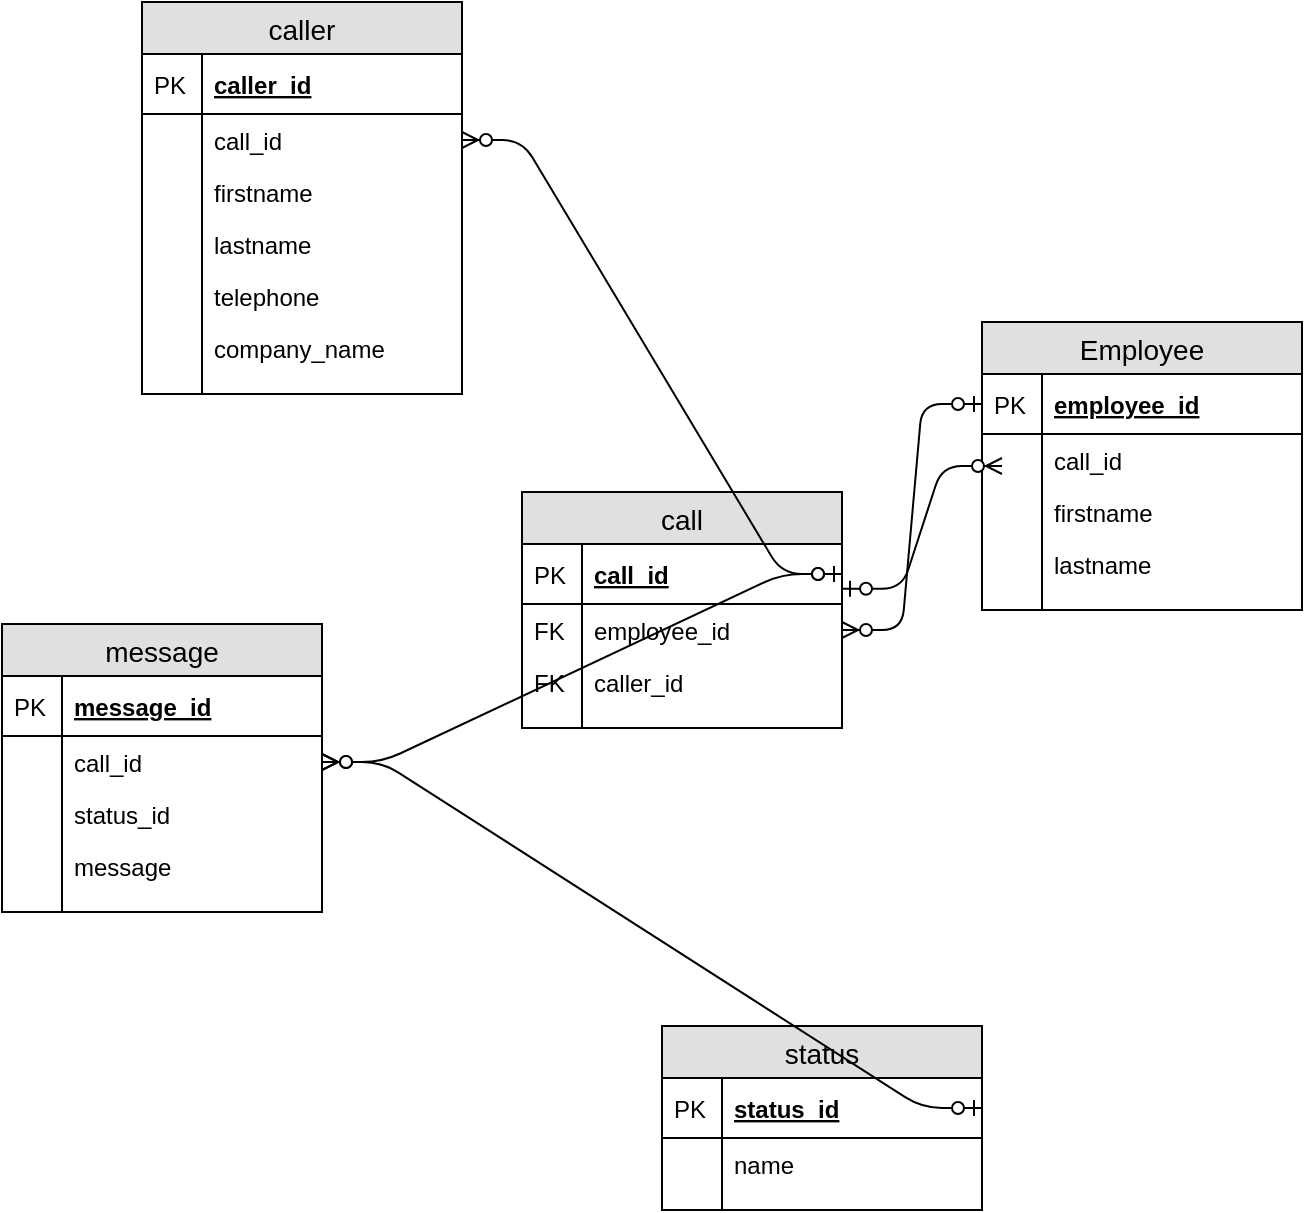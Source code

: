 <mxfile version="10.6.7" type="device"><diagram id="AV-CnAjzcDIENbjxzcxb" name="Page-1"><mxGraphModel dx="1250" dy="582" grid="1" gridSize="10" guides="1" tooltips="1" connect="1" arrows="1" fold="1" page="1" pageScale="1" pageWidth="827" pageHeight="1169" math="0" shadow="0"><root><mxCell id="0"/><mxCell id="1" parent="0"/><mxCell id="7mTjD4HX9KoTbkx4Tdcn-8" value="Employee" style="swimlane;fontStyle=0;childLayout=stackLayout;horizontal=1;startSize=26;fillColor=#e0e0e0;horizontalStack=0;resizeParent=1;resizeParentMax=0;resizeLast=0;collapsible=1;marginBottom=0;swimlaneFillColor=#ffffff;align=center;fontSize=14;" parent="1" vertex="1"><mxGeometry x="540" y="188" width="160" height="144" as="geometry"/></mxCell><mxCell id="7mTjD4HX9KoTbkx4Tdcn-9" value="employee_id" style="shape=partialRectangle;top=0;left=0;right=0;bottom=1;align=left;verticalAlign=middle;fillColor=none;spacingLeft=34;spacingRight=4;overflow=hidden;rotatable=0;points=[[0,0.5],[1,0.5]];portConstraint=eastwest;dropTarget=0;fontStyle=5;fontSize=12;" parent="7mTjD4HX9KoTbkx4Tdcn-8" vertex="1"><mxGeometry y="26" width="160" height="30" as="geometry"/></mxCell><mxCell id="7mTjD4HX9KoTbkx4Tdcn-10" value="PK" style="shape=partialRectangle;top=0;left=0;bottom=0;fillColor=none;align=left;verticalAlign=middle;spacingLeft=4;spacingRight=4;overflow=hidden;rotatable=0;points=[];portConstraint=eastwest;part=1;fontSize=12;" parent="7mTjD4HX9KoTbkx4Tdcn-9" vertex="1" connectable="0"><mxGeometry width="30" height="30" as="geometry"/></mxCell><mxCell id="7mTjD4HX9KoTbkx4Tdcn-11" value="call_id" style="shape=partialRectangle;top=0;left=0;right=0;bottom=0;align=left;verticalAlign=top;fillColor=none;spacingLeft=34;spacingRight=4;overflow=hidden;rotatable=0;points=[[0,0.5],[1,0.5]];portConstraint=eastwest;dropTarget=0;fontSize=12;" parent="7mTjD4HX9KoTbkx4Tdcn-8" vertex="1"><mxGeometry y="56" width="160" height="26" as="geometry"/></mxCell><mxCell id="7mTjD4HX9KoTbkx4Tdcn-12" value="" style="shape=partialRectangle;top=0;left=0;bottom=0;fillColor=none;align=left;verticalAlign=top;spacingLeft=4;spacingRight=4;overflow=hidden;rotatable=0;points=[];portConstraint=eastwest;part=1;fontSize=12;" parent="7mTjD4HX9KoTbkx4Tdcn-11" vertex="1" connectable="0"><mxGeometry width="30" height="26" as="geometry"/></mxCell><mxCell id="7mTjD4HX9KoTbkx4Tdcn-46" value="firstname" style="shape=partialRectangle;top=0;left=0;right=0;bottom=0;align=left;verticalAlign=top;fillColor=none;spacingLeft=34;spacingRight=4;overflow=hidden;rotatable=0;points=[[0,0.5],[1,0.5]];portConstraint=eastwest;dropTarget=0;fontSize=12;" parent="7mTjD4HX9KoTbkx4Tdcn-8" vertex="1"><mxGeometry y="82" width="160" height="26" as="geometry"/></mxCell><mxCell id="7mTjD4HX9KoTbkx4Tdcn-47" value="" style="shape=partialRectangle;top=0;left=0;bottom=0;fillColor=none;align=left;verticalAlign=top;spacingLeft=4;spacingRight=4;overflow=hidden;rotatable=0;points=[];portConstraint=eastwest;part=1;fontSize=12;" parent="7mTjD4HX9KoTbkx4Tdcn-46" vertex="1" connectable="0"><mxGeometry width="30" height="26" as="geometry"/></mxCell><mxCell id="7mTjD4HX9KoTbkx4Tdcn-13" value="lastname" style="shape=partialRectangle;top=0;left=0;right=0;bottom=0;align=left;verticalAlign=top;fillColor=none;spacingLeft=34;spacingRight=4;overflow=hidden;rotatable=0;points=[[0,0.5],[1,0.5]];portConstraint=eastwest;dropTarget=0;fontSize=12;" parent="7mTjD4HX9KoTbkx4Tdcn-8" vertex="1"><mxGeometry y="108" width="160" height="26" as="geometry"/></mxCell><mxCell id="7mTjD4HX9KoTbkx4Tdcn-14" value="" style="shape=partialRectangle;top=0;left=0;bottom=0;fillColor=none;align=left;verticalAlign=top;spacingLeft=4;spacingRight=4;overflow=hidden;rotatable=0;points=[];portConstraint=eastwest;part=1;fontSize=12;" parent="7mTjD4HX9KoTbkx4Tdcn-13" vertex="1" connectable="0"><mxGeometry width="30" height="26" as="geometry"/></mxCell><mxCell id="7mTjD4HX9KoTbkx4Tdcn-17" value="" style="shape=partialRectangle;top=0;left=0;right=0;bottom=0;align=left;verticalAlign=top;fillColor=none;spacingLeft=34;spacingRight=4;overflow=hidden;rotatable=0;points=[[0,0.5],[1,0.5]];portConstraint=eastwest;dropTarget=0;fontSize=12;" parent="7mTjD4HX9KoTbkx4Tdcn-8" vertex="1"><mxGeometry y="134" width="160" height="10" as="geometry"/></mxCell><mxCell id="7mTjD4HX9KoTbkx4Tdcn-18" value="" style="shape=partialRectangle;top=0;left=0;bottom=0;fillColor=none;align=left;verticalAlign=top;spacingLeft=4;spacingRight=4;overflow=hidden;rotatable=0;points=[];portConstraint=eastwest;part=1;fontSize=12;" parent="7mTjD4HX9KoTbkx4Tdcn-17" vertex="1" connectable="0"><mxGeometry width="30" height="10" as="geometry"/></mxCell><mxCell id="7mTjD4HX9KoTbkx4Tdcn-19" value="call" style="swimlane;fontStyle=0;childLayout=stackLayout;horizontal=1;startSize=26;fillColor=#e0e0e0;horizontalStack=0;resizeParent=1;resizeParentMax=0;resizeLast=0;collapsible=1;marginBottom=0;swimlaneFillColor=#ffffff;align=center;fontSize=14;" parent="1" vertex="1"><mxGeometry x="310" y="273" width="160" height="118" as="geometry"/></mxCell><mxCell id="7mTjD4HX9KoTbkx4Tdcn-20" value="call_id" style="shape=partialRectangle;top=0;left=0;right=0;bottom=1;align=left;verticalAlign=middle;fillColor=none;spacingLeft=34;spacingRight=4;overflow=hidden;rotatable=0;points=[[0,0.5],[1,0.5]];portConstraint=eastwest;dropTarget=0;fontStyle=5;fontSize=12;" parent="7mTjD4HX9KoTbkx4Tdcn-19" vertex="1"><mxGeometry y="26" width="160" height="30" as="geometry"/></mxCell><mxCell id="7mTjD4HX9KoTbkx4Tdcn-21" value="PK" style="shape=partialRectangle;top=0;left=0;bottom=0;fillColor=none;align=left;verticalAlign=middle;spacingLeft=4;spacingRight=4;overflow=hidden;rotatable=0;points=[];portConstraint=eastwest;part=1;fontSize=12;" parent="7mTjD4HX9KoTbkx4Tdcn-20" vertex="1" connectable="0"><mxGeometry width="30" height="30" as="geometry"/></mxCell><mxCell id="7mTjD4HX9KoTbkx4Tdcn-22" value="employee_id" style="shape=partialRectangle;top=0;left=0;right=0;bottom=0;align=left;verticalAlign=top;fillColor=none;spacingLeft=34;spacingRight=4;overflow=hidden;rotatable=0;points=[[0,0.5],[1,0.5]];portConstraint=eastwest;dropTarget=0;fontSize=12;" parent="7mTjD4HX9KoTbkx4Tdcn-19" vertex="1"><mxGeometry y="56" width="160" height="26" as="geometry"/></mxCell><mxCell id="7mTjD4HX9KoTbkx4Tdcn-23" value="FK" style="shape=partialRectangle;top=0;left=0;bottom=0;fillColor=none;align=left;verticalAlign=top;spacingLeft=4;spacingRight=4;overflow=hidden;rotatable=0;points=[];portConstraint=eastwest;part=1;fontSize=12;" parent="7mTjD4HX9KoTbkx4Tdcn-22" vertex="1" connectable="0"><mxGeometry width="30" height="26" as="geometry"/></mxCell><mxCell id="7mTjD4HX9KoTbkx4Tdcn-24" value="caller_id" style="shape=partialRectangle;top=0;left=0;right=0;bottom=0;align=left;verticalAlign=top;fillColor=none;spacingLeft=34;spacingRight=4;overflow=hidden;rotatable=0;points=[[0,0.5],[1,0.5]];portConstraint=eastwest;dropTarget=0;fontSize=12;" parent="7mTjD4HX9KoTbkx4Tdcn-19" vertex="1"><mxGeometry y="82" width="160" height="26" as="geometry"/></mxCell><mxCell id="7mTjD4HX9KoTbkx4Tdcn-25" value="FK" style="shape=partialRectangle;top=0;left=0;bottom=0;fillColor=none;align=left;verticalAlign=top;spacingLeft=4;spacingRight=4;overflow=hidden;rotatable=0;points=[];portConstraint=eastwest;part=1;fontSize=12;" parent="7mTjD4HX9KoTbkx4Tdcn-24" vertex="1" connectable="0"><mxGeometry width="30" height="26" as="geometry"/></mxCell><mxCell id="7mTjD4HX9KoTbkx4Tdcn-28" value="" style="shape=partialRectangle;top=0;left=0;right=0;bottom=0;align=left;verticalAlign=top;fillColor=none;spacingLeft=34;spacingRight=4;overflow=hidden;rotatable=0;points=[[0,0.5],[1,0.5]];portConstraint=eastwest;dropTarget=0;fontSize=12;" parent="7mTjD4HX9KoTbkx4Tdcn-19" vertex="1"><mxGeometry y="108" width="160" height="10" as="geometry"/></mxCell><mxCell id="7mTjD4HX9KoTbkx4Tdcn-29" value="" style="shape=partialRectangle;top=0;left=0;bottom=0;fillColor=none;align=left;verticalAlign=top;spacingLeft=4;spacingRight=4;overflow=hidden;rotatable=0;points=[];portConstraint=eastwest;part=1;fontSize=12;" parent="7mTjD4HX9KoTbkx4Tdcn-28" vertex="1" connectable="0"><mxGeometry width="30" height="10" as="geometry"/></mxCell><mxCell id="7mTjD4HX9KoTbkx4Tdcn-30" value="caller" style="swimlane;fontStyle=0;childLayout=stackLayout;horizontal=1;startSize=26;fillColor=#e0e0e0;horizontalStack=0;resizeParent=1;resizeParentMax=0;resizeLast=0;collapsible=1;marginBottom=0;swimlaneFillColor=#ffffff;align=center;fontSize=14;" parent="1" vertex="1"><mxGeometry x="120" y="28" width="160" height="196" as="geometry"/></mxCell><mxCell id="7mTjD4HX9KoTbkx4Tdcn-31" value="caller_id" style="shape=partialRectangle;top=0;left=0;right=0;bottom=1;align=left;verticalAlign=middle;fillColor=none;spacingLeft=34;spacingRight=4;overflow=hidden;rotatable=0;points=[[0,0.5],[1,0.5]];portConstraint=eastwest;dropTarget=0;fontStyle=5;fontSize=12;" parent="7mTjD4HX9KoTbkx4Tdcn-30" vertex="1"><mxGeometry y="26" width="160" height="30" as="geometry"/></mxCell><mxCell id="7mTjD4HX9KoTbkx4Tdcn-32" value="PK" style="shape=partialRectangle;top=0;left=0;bottom=0;fillColor=none;align=left;verticalAlign=middle;spacingLeft=4;spacingRight=4;overflow=hidden;rotatable=0;points=[];portConstraint=eastwest;part=1;fontSize=12;" parent="7mTjD4HX9KoTbkx4Tdcn-31" vertex="1" connectable="0"><mxGeometry width="30" height="30" as="geometry"/></mxCell><mxCell id="7mTjD4HX9KoTbkx4Tdcn-33" value="call_id" style="shape=partialRectangle;top=0;left=0;right=0;bottom=0;align=left;verticalAlign=top;fillColor=none;spacingLeft=34;spacingRight=4;overflow=hidden;rotatable=0;points=[[0,0.5],[1,0.5]];portConstraint=eastwest;dropTarget=0;fontSize=12;" parent="7mTjD4HX9KoTbkx4Tdcn-30" vertex="1"><mxGeometry y="56" width="160" height="26" as="geometry"/></mxCell><mxCell id="7mTjD4HX9KoTbkx4Tdcn-34" value="" style="shape=partialRectangle;top=0;left=0;bottom=0;fillColor=none;align=left;verticalAlign=top;spacingLeft=4;spacingRight=4;overflow=hidden;rotatable=0;points=[];portConstraint=eastwest;part=1;fontSize=12;" parent="7mTjD4HX9KoTbkx4Tdcn-33" vertex="1" connectable="0"><mxGeometry width="30" height="26" as="geometry"/></mxCell><mxCell id="7mTjD4HX9KoTbkx4Tdcn-44" value="firstname" style="shape=partialRectangle;top=0;left=0;right=0;bottom=0;align=left;verticalAlign=top;fillColor=none;spacingLeft=34;spacingRight=4;overflow=hidden;rotatable=0;points=[[0,0.5],[1,0.5]];portConstraint=eastwest;dropTarget=0;fontSize=12;" parent="7mTjD4HX9KoTbkx4Tdcn-30" vertex="1"><mxGeometry y="82" width="160" height="26" as="geometry"/></mxCell><mxCell id="7mTjD4HX9KoTbkx4Tdcn-45" value="" style="shape=partialRectangle;top=0;left=0;bottom=0;fillColor=none;align=left;verticalAlign=top;spacingLeft=4;spacingRight=4;overflow=hidden;rotatable=0;points=[];portConstraint=eastwest;part=1;fontSize=12;" parent="7mTjD4HX9KoTbkx4Tdcn-44" vertex="1" connectable="0"><mxGeometry width="30" height="26" as="geometry"/></mxCell><mxCell id="7mTjD4HX9KoTbkx4Tdcn-35" value="lastname" style="shape=partialRectangle;top=0;left=0;right=0;bottom=0;align=left;verticalAlign=top;fillColor=none;spacingLeft=34;spacingRight=4;overflow=hidden;rotatable=0;points=[[0,0.5],[1,0.5]];portConstraint=eastwest;dropTarget=0;fontSize=12;" parent="7mTjD4HX9KoTbkx4Tdcn-30" vertex="1"><mxGeometry y="108" width="160" height="26" as="geometry"/></mxCell><mxCell id="7mTjD4HX9KoTbkx4Tdcn-36" value="" style="shape=partialRectangle;top=0;left=0;bottom=0;fillColor=none;align=left;verticalAlign=top;spacingLeft=4;spacingRight=4;overflow=hidden;rotatable=0;points=[];portConstraint=eastwest;part=1;fontSize=12;" parent="7mTjD4HX9KoTbkx4Tdcn-35" vertex="1" connectable="0"><mxGeometry width="30" height="26" as="geometry"/></mxCell><mxCell id="7mTjD4HX9KoTbkx4Tdcn-37" value="telephone" style="shape=partialRectangle;top=0;left=0;right=0;bottom=0;align=left;verticalAlign=top;fillColor=none;spacingLeft=34;spacingRight=4;overflow=hidden;rotatable=0;points=[[0,0.5],[1,0.5]];portConstraint=eastwest;dropTarget=0;fontSize=12;" parent="7mTjD4HX9KoTbkx4Tdcn-30" vertex="1"><mxGeometry y="134" width="160" height="26" as="geometry"/></mxCell><mxCell id="7mTjD4HX9KoTbkx4Tdcn-38" value="" style="shape=partialRectangle;top=0;left=0;bottom=0;fillColor=none;align=left;verticalAlign=top;spacingLeft=4;spacingRight=4;overflow=hidden;rotatable=0;points=[];portConstraint=eastwest;part=1;fontSize=12;" parent="7mTjD4HX9KoTbkx4Tdcn-37" vertex="1" connectable="0"><mxGeometry width="30" height="26" as="geometry"/></mxCell><mxCell id="7mTjD4HX9KoTbkx4Tdcn-42" value="company_name" style="shape=partialRectangle;top=0;left=0;right=0;bottom=0;align=left;verticalAlign=top;fillColor=none;spacingLeft=34;spacingRight=4;overflow=hidden;rotatable=0;points=[[0,0.5],[1,0.5]];portConstraint=eastwest;dropTarget=0;fontSize=12;" parent="7mTjD4HX9KoTbkx4Tdcn-30" vertex="1"><mxGeometry y="160" width="160" height="26" as="geometry"/></mxCell><mxCell id="7mTjD4HX9KoTbkx4Tdcn-43" value="" style="shape=partialRectangle;top=0;left=0;bottom=0;fillColor=none;align=left;verticalAlign=top;spacingLeft=4;spacingRight=4;overflow=hidden;rotatable=0;points=[];portConstraint=eastwest;part=1;fontSize=12;" parent="7mTjD4HX9KoTbkx4Tdcn-42" vertex="1" connectable="0"><mxGeometry width="30" height="26" as="geometry"/></mxCell><mxCell id="7mTjD4HX9KoTbkx4Tdcn-39" value="" style="shape=partialRectangle;top=0;left=0;right=0;bottom=0;align=left;verticalAlign=top;fillColor=none;spacingLeft=34;spacingRight=4;overflow=hidden;rotatable=0;points=[[0,0.5],[1,0.5]];portConstraint=eastwest;dropTarget=0;fontSize=12;" parent="7mTjD4HX9KoTbkx4Tdcn-30" vertex="1"><mxGeometry y="186" width="160" height="10" as="geometry"/></mxCell><mxCell id="7mTjD4HX9KoTbkx4Tdcn-40" value="" style="shape=partialRectangle;top=0;left=0;bottom=0;fillColor=none;align=left;verticalAlign=top;spacingLeft=4;spacingRight=4;overflow=hidden;rotatable=0;points=[];portConstraint=eastwest;part=1;fontSize=12;" parent="7mTjD4HX9KoTbkx4Tdcn-39" vertex="1" connectable="0"><mxGeometry width="30" height="10" as="geometry"/></mxCell><mxCell id="7mTjD4HX9KoTbkx4Tdcn-48" value="message" style="swimlane;fontStyle=0;childLayout=stackLayout;horizontal=1;startSize=26;fillColor=#e0e0e0;horizontalStack=0;resizeParent=1;resizeParentMax=0;resizeLast=0;collapsible=1;marginBottom=0;swimlaneFillColor=#ffffff;align=center;fontSize=14;" parent="1" vertex="1"><mxGeometry x="50" y="339" width="160" height="144" as="geometry"/></mxCell><mxCell id="7mTjD4HX9KoTbkx4Tdcn-49" value="message_id" style="shape=partialRectangle;top=0;left=0;right=0;bottom=1;align=left;verticalAlign=middle;fillColor=none;spacingLeft=34;spacingRight=4;overflow=hidden;rotatable=0;points=[[0,0.5],[1,0.5]];portConstraint=eastwest;dropTarget=0;fontStyle=5;fontSize=12;" parent="7mTjD4HX9KoTbkx4Tdcn-48" vertex="1"><mxGeometry y="26" width="160" height="30" as="geometry"/></mxCell><mxCell id="7mTjD4HX9KoTbkx4Tdcn-50" value="PK" style="shape=partialRectangle;top=0;left=0;bottom=0;fillColor=none;align=left;verticalAlign=middle;spacingLeft=4;spacingRight=4;overflow=hidden;rotatable=0;points=[];portConstraint=eastwest;part=1;fontSize=12;" parent="7mTjD4HX9KoTbkx4Tdcn-49" vertex="1" connectable="0"><mxGeometry width="30" height="30" as="geometry"/></mxCell><mxCell id="7mTjD4HX9KoTbkx4Tdcn-51" value="call_id" style="shape=partialRectangle;top=0;left=0;right=0;bottom=0;align=left;verticalAlign=top;fillColor=none;spacingLeft=34;spacingRight=4;overflow=hidden;rotatable=0;points=[[0,0.5],[1,0.5]];portConstraint=eastwest;dropTarget=0;fontSize=12;" parent="7mTjD4HX9KoTbkx4Tdcn-48" vertex="1"><mxGeometry y="56" width="160" height="26" as="geometry"/></mxCell><mxCell id="7mTjD4HX9KoTbkx4Tdcn-52" value="" style="shape=partialRectangle;top=0;left=0;bottom=0;fillColor=none;align=left;verticalAlign=top;spacingLeft=4;spacingRight=4;overflow=hidden;rotatable=0;points=[];portConstraint=eastwest;part=1;fontSize=12;" parent="7mTjD4HX9KoTbkx4Tdcn-51" vertex="1" connectable="0"><mxGeometry width="30" height="26" as="geometry"/></mxCell><mxCell id="7mTjD4HX9KoTbkx4Tdcn-82" value="status_id" style="shape=partialRectangle;top=0;left=0;right=0;bottom=0;align=left;verticalAlign=top;fillColor=none;spacingLeft=34;spacingRight=4;overflow=hidden;rotatable=0;points=[[0,0.5],[1,0.5]];portConstraint=eastwest;dropTarget=0;fontSize=12;" parent="7mTjD4HX9KoTbkx4Tdcn-48" vertex="1"><mxGeometry y="82" width="160" height="26" as="geometry"/></mxCell><mxCell id="7mTjD4HX9KoTbkx4Tdcn-83" value="" style="shape=partialRectangle;top=0;left=0;bottom=0;fillColor=none;align=left;verticalAlign=top;spacingLeft=4;spacingRight=4;overflow=hidden;rotatable=0;points=[];portConstraint=eastwest;part=1;fontSize=12;" parent="7mTjD4HX9KoTbkx4Tdcn-82" vertex="1" connectable="0"><mxGeometry width="30" height="26" as="geometry"/></mxCell><mxCell id="7mTjD4HX9KoTbkx4Tdcn-59" value="message" style="shape=partialRectangle;top=0;left=0;right=0;bottom=0;align=left;verticalAlign=top;fillColor=none;spacingLeft=34;spacingRight=4;overflow=hidden;rotatable=0;points=[[0,0.5],[1,0.5]];portConstraint=eastwest;dropTarget=0;fontSize=12;" parent="7mTjD4HX9KoTbkx4Tdcn-48" vertex="1"><mxGeometry y="108" width="160" height="26" as="geometry"/></mxCell><mxCell id="7mTjD4HX9KoTbkx4Tdcn-60" value="" style="shape=partialRectangle;top=0;left=0;bottom=0;fillColor=none;align=left;verticalAlign=top;spacingLeft=4;spacingRight=4;overflow=hidden;rotatable=0;points=[];portConstraint=eastwest;part=1;fontSize=12;" parent="7mTjD4HX9KoTbkx4Tdcn-59" vertex="1" connectable="0"><mxGeometry width="30" height="26" as="geometry"/></mxCell><mxCell id="7mTjD4HX9KoTbkx4Tdcn-57" value="" style="shape=partialRectangle;top=0;left=0;right=0;bottom=0;align=left;verticalAlign=top;fillColor=none;spacingLeft=34;spacingRight=4;overflow=hidden;rotatable=0;points=[[0,0.5],[1,0.5]];portConstraint=eastwest;dropTarget=0;fontSize=12;" parent="7mTjD4HX9KoTbkx4Tdcn-48" vertex="1"><mxGeometry y="134" width="160" height="10" as="geometry"/></mxCell><mxCell id="7mTjD4HX9KoTbkx4Tdcn-58" value="" style="shape=partialRectangle;top=0;left=0;bottom=0;fillColor=none;align=left;verticalAlign=top;spacingLeft=4;spacingRight=4;overflow=hidden;rotatable=0;points=[];portConstraint=eastwest;part=1;fontSize=12;" parent="7mTjD4HX9KoTbkx4Tdcn-57" vertex="1" connectable="0"><mxGeometry width="30" height="10" as="geometry"/></mxCell><mxCell id="7mTjD4HX9KoTbkx4Tdcn-64" value="" style="edgeStyle=entityRelationEdgeStyle;fontSize=12;html=1;endArrow=ERzeroToMany;startArrow=ERzeroToOne;exitX=1;exitY=0.5;exitDx=0;exitDy=0;" parent="1" source="7mTjD4HX9KoTbkx4Tdcn-20" target="7mTjD4HX9KoTbkx4Tdcn-33" edge="1"><mxGeometry width="100" height="100" relative="1" as="geometry"><mxPoint x="440" y="150" as="sourcePoint"/><mxPoint x="540" y="50" as="targetPoint"/></mxGeometry></mxCell><mxCell id="7mTjD4HX9KoTbkx4Tdcn-66" value="" style="edgeStyle=entityRelationEdgeStyle;fontSize=12;html=1;endArrow=ERzeroToMany;startArrow=ERzeroToOne;exitX=1;exitY=0.5;exitDx=0;exitDy=0;entryX=1;entryY=0.5;entryDx=0;entryDy=0;" parent="1" source="7mTjD4HX9KoTbkx4Tdcn-20" target="7mTjD4HX9KoTbkx4Tdcn-51" edge="1"><mxGeometry width="100" height="100" relative="1" as="geometry"><mxPoint x="180" y="660" as="sourcePoint"/><mxPoint x="280" y="560" as="targetPoint"/></mxGeometry></mxCell><mxCell id="7mTjD4HX9KoTbkx4Tdcn-68" value="" style="edgeStyle=entityRelationEdgeStyle;fontSize=12;html=1;endArrow=ERzeroToMany;startArrow=ERzeroToOne;exitX=1;exitY=0.747;exitDx=0;exitDy=0;exitPerimeter=0;" parent="1" source="7mTjD4HX9KoTbkx4Tdcn-20" edge="1"><mxGeometry width="100" height="100" relative="1" as="geometry"><mxPoint x="430" y="530" as="sourcePoint"/><mxPoint x="550" y="260" as="targetPoint"/></mxGeometry></mxCell><mxCell id="7mTjD4HX9KoTbkx4Tdcn-69" value="" style="edgeStyle=entityRelationEdgeStyle;fontSize=12;html=1;endArrow=ERzeroToMany;startArrow=ERzeroToOne;entryX=1;entryY=0.5;entryDx=0;entryDy=0;" parent="1" source="7mTjD4HX9KoTbkx4Tdcn-9" target="7mTjD4HX9KoTbkx4Tdcn-22" edge="1"><mxGeometry width="100" height="100" relative="1" as="geometry"><mxPoint x="510" y="600" as="sourcePoint"/><mxPoint x="610" y="500" as="targetPoint"/></mxGeometry></mxCell><mxCell id="7mTjD4HX9KoTbkx4Tdcn-70" value="status" style="swimlane;fontStyle=0;childLayout=stackLayout;horizontal=1;startSize=26;fillColor=#e0e0e0;horizontalStack=0;resizeParent=1;resizeParentMax=0;resizeLast=0;collapsible=1;marginBottom=0;swimlaneFillColor=#ffffff;align=center;fontSize=14;" parent="1" vertex="1"><mxGeometry x="380" y="540" width="160" height="92" as="geometry"/></mxCell><mxCell id="7mTjD4HX9KoTbkx4Tdcn-71" value="status_id" style="shape=partialRectangle;top=0;left=0;right=0;bottom=1;align=left;verticalAlign=middle;fillColor=none;spacingLeft=34;spacingRight=4;overflow=hidden;rotatable=0;points=[[0,0.5],[1,0.5]];portConstraint=eastwest;dropTarget=0;fontStyle=5;fontSize=12;" parent="7mTjD4HX9KoTbkx4Tdcn-70" vertex="1"><mxGeometry y="26" width="160" height="30" as="geometry"/></mxCell><mxCell id="7mTjD4HX9KoTbkx4Tdcn-72" value="PK" style="shape=partialRectangle;top=0;left=0;bottom=0;fillColor=none;align=left;verticalAlign=middle;spacingLeft=4;spacingRight=4;overflow=hidden;rotatable=0;points=[];portConstraint=eastwest;part=1;fontSize=12;" parent="7mTjD4HX9KoTbkx4Tdcn-71" vertex="1" connectable="0"><mxGeometry width="30" height="30" as="geometry"/></mxCell><mxCell id="7mTjD4HX9KoTbkx4Tdcn-73" value="name" style="shape=partialRectangle;top=0;left=0;right=0;bottom=0;align=left;verticalAlign=top;fillColor=none;spacingLeft=34;spacingRight=4;overflow=hidden;rotatable=0;points=[[0,0.5],[1,0.5]];portConstraint=eastwest;dropTarget=0;fontSize=12;" parent="7mTjD4HX9KoTbkx4Tdcn-70" vertex="1"><mxGeometry y="56" width="160" height="26" as="geometry"/></mxCell><mxCell id="7mTjD4HX9KoTbkx4Tdcn-74" value="" style="shape=partialRectangle;top=0;left=0;bottom=0;fillColor=none;align=left;verticalAlign=top;spacingLeft=4;spacingRight=4;overflow=hidden;rotatable=0;points=[];portConstraint=eastwest;part=1;fontSize=12;" parent="7mTjD4HX9KoTbkx4Tdcn-73" vertex="1" connectable="0"><mxGeometry width="30" height="26" as="geometry"/></mxCell><mxCell id="7mTjD4HX9KoTbkx4Tdcn-79" value="" style="shape=partialRectangle;top=0;left=0;right=0;bottom=0;align=left;verticalAlign=top;fillColor=none;spacingLeft=34;spacingRight=4;overflow=hidden;rotatable=0;points=[[0,0.5],[1,0.5]];portConstraint=eastwest;dropTarget=0;fontSize=12;" parent="7mTjD4HX9KoTbkx4Tdcn-70" vertex="1"><mxGeometry y="82" width="160" height="10" as="geometry"/></mxCell><mxCell id="7mTjD4HX9KoTbkx4Tdcn-80" value="" style="shape=partialRectangle;top=0;left=0;bottom=0;fillColor=none;align=left;verticalAlign=top;spacingLeft=4;spacingRight=4;overflow=hidden;rotatable=0;points=[];portConstraint=eastwest;part=1;fontSize=12;" parent="7mTjD4HX9KoTbkx4Tdcn-79" vertex="1" connectable="0"><mxGeometry width="30" height="10" as="geometry"/></mxCell><mxCell id="7mTjD4HX9KoTbkx4Tdcn-84" value="" style="edgeStyle=entityRelationEdgeStyle;fontSize=12;html=1;endArrow=ERzeroToMany;startArrow=ERzeroToOne;entryX=1;entryY=0.5;entryDx=0;entryDy=0;exitX=1;exitY=0.5;exitDx=0;exitDy=0;" parent="1" source="7mTjD4HX9KoTbkx4Tdcn-71" target="7mTjD4HX9KoTbkx4Tdcn-51" edge="1"><mxGeometry width="100" height="100" relative="1" as="geometry"><mxPoint x="220" y="710" as="sourcePoint"/><mxPoint x="320" y="610" as="targetPoint"/></mxGeometry></mxCell></root></mxGraphModel></diagram></mxfile>